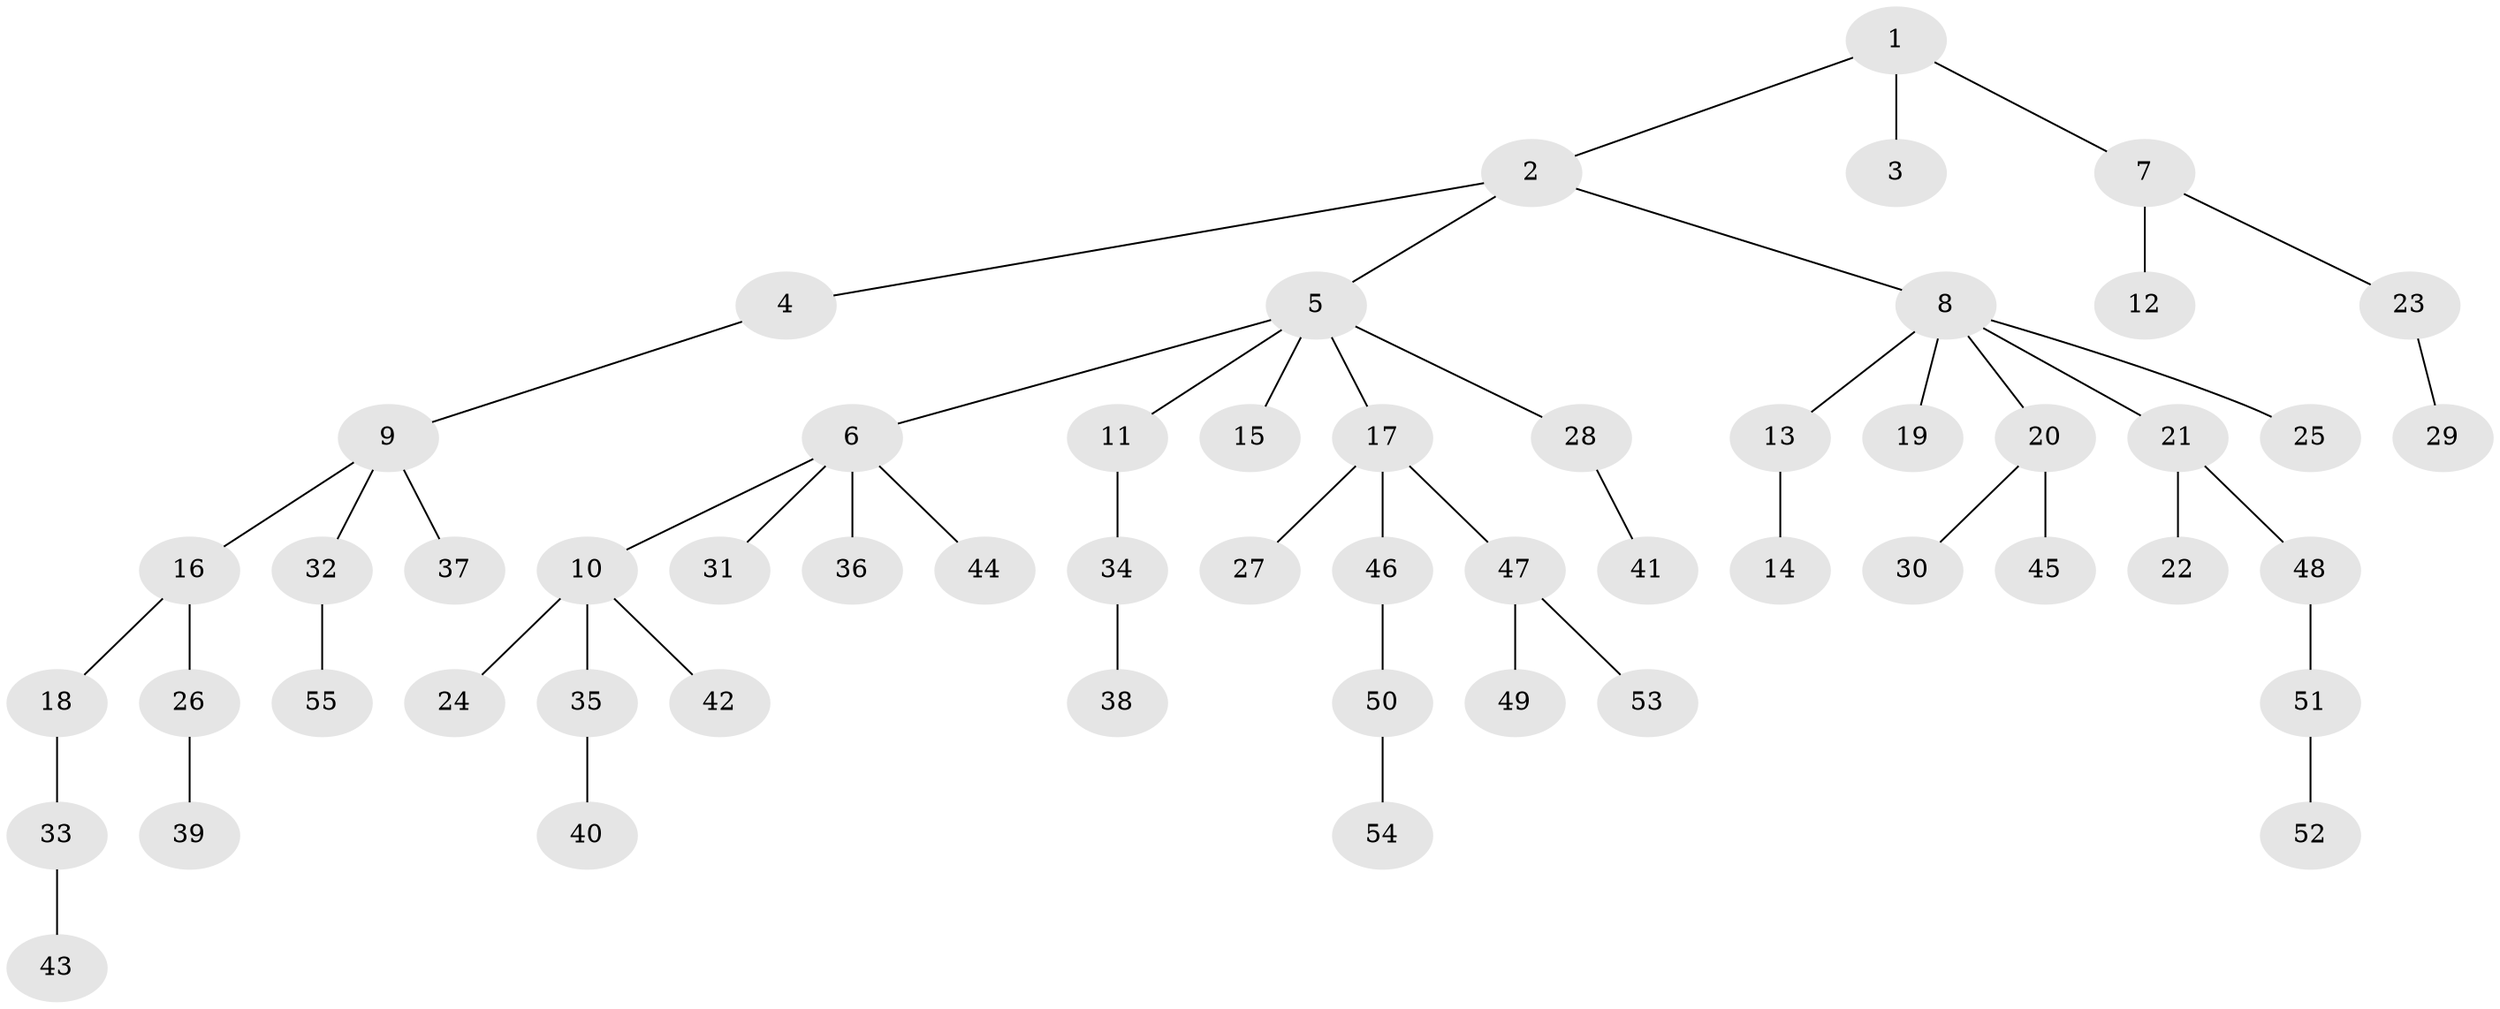 // Generated by graph-tools (version 1.1) at 2025/37/03/09/25 02:37:06]
// undirected, 55 vertices, 54 edges
graph export_dot {
graph [start="1"]
  node [color=gray90,style=filled];
  1;
  2;
  3;
  4;
  5;
  6;
  7;
  8;
  9;
  10;
  11;
  12;
  13;
  14;
  15;
  16;
  17;
  18;
  19;
  20;
  21;
  22;
  23;
  24;
  25;
  26;
  27;
  28;
  29;
  30;
  31;
  32;
  33;
  34;
  35;
  36;
  37;
  38;
  39;
  40;
  41;
  42;
  43;
  44;
  45;
  46;
  47;
  48;
  49;
  50;
  51;
  52;
  53;
  54;
  55;
  1 -- 2;
  1 -- 3;
  1 -- 7;
  2 -- 4;
  2 -- 5;
  2 -- 8;
  4 -- 9;
  5 -- 6;
  5 -- 11;
  5 -- 15;
  5 -- 17;
  5 -- 28;
  6 -- 10;
  6 -- 31;
  6 -- 36;
  6 -- 44;
  7 -- 12;
  7 -- 23;
  8 -- 13;
  8 -- 19;
  8 -- 20;
  8 -- 21;
  8 -- 25;
  9 -- 16;
  9 -- 32;
  9 -- 37;
  10 -- 24;
  10 -- 35;
  10 -- 42;
  11 -- 34;
  13 -- 14;
  16 -- 18;
  16 -- 26;
  17 -- 27;
  17 -- 46;
  17 -- 47;
  18 -- 33;
  20 -- 30;
  20 -- 45;
  21 -- 22;
  21 -- 48;
  23 -- 29;
  26 -- 39;
  28 -- 41;
  32 -- 55;
  33 -- 43;
  34 -- 38;
  35 -- 40;
  46 -- 50;
  47 -- 49;
  47 -- 53;
  48 -- 51;
  50 -- 54;
  51 -- 52;
}
